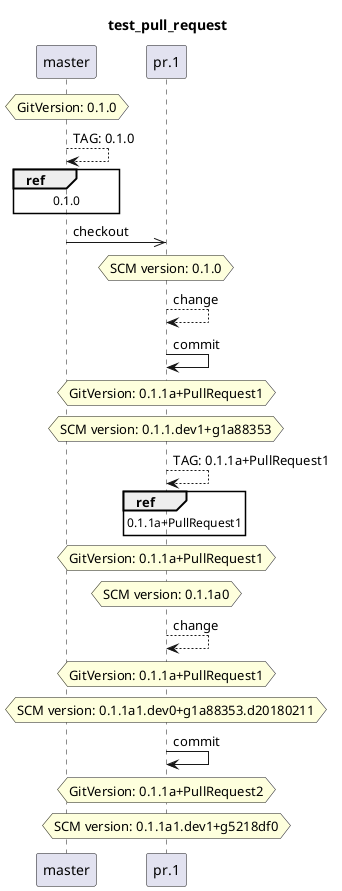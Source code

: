 @startuml
title test_pull_request
skinparam ParticipantPadding 20
skinparam BoxPadding 10
participant master
hnote over master: GitVersion: 0.1.0
master --> master: TAG: 0.1.0
ref over master: 0.1.0
master ->> pr.1: checkout
hnote over pr.1: SCM version: 0.1.0
pr.1 --> pr.1: change
pr.1 -> pr.1: commit
hnote over pr.1: GitVersion: 0.1.1a+PullRequest1
hnote over pr.1: SCM version: 0.1.1.dev1+g1a88353
pr.1 --> pr.1: TAG: 0.1.1a+PullRequest1
ref over pr.1: 0.1.1a+PullRequest1
hnote over pr.1: GitVersion: 0.1.1a+PullRequest1
hnote over pr.1: SCM version: 0.1.1a0
pr.1 --> pr.1: change
hnote over pr.1: GitVersion: 0.1.1a+PullRequest1
hnote over pr.1: SCM version: 0.1.1a1.dev0+g1a88353.d20180211
pr.1 -> pr.1: commit
hnote over pr.1: GitVersion: 0.1.1a+PullRequest2
hnote over pr.1: SCM version: 0.1.1a1.dev1+g5218df0
@enduml